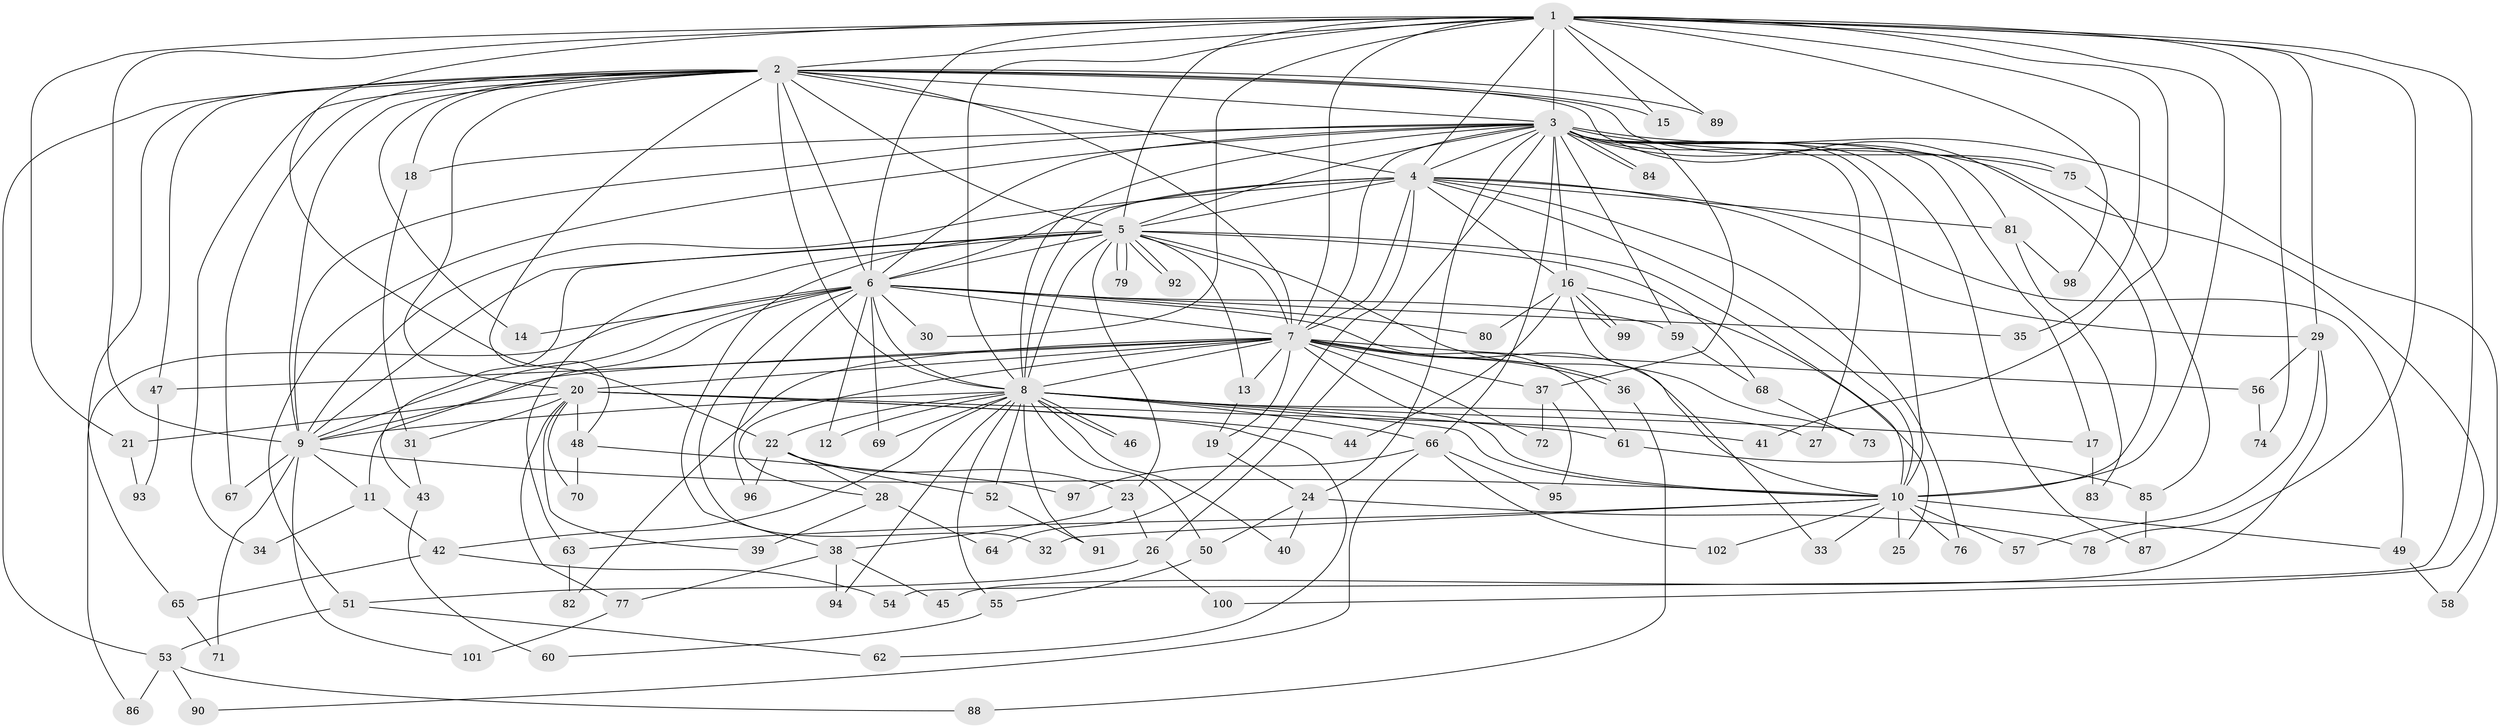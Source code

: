 // coarse degree distribution, {17: 0.07317073170731707, 3: 0.2682926829268293, 6: 0.04878048780487805, 15: 0.07317073170731707, 2: 0.12195121951219512, 10: 0.024390243902439025, 4: 0.14634146341463414, 9: 0.024390243902439025, 1: 0.12195121951219512, 14: 0.024390243902439025, 5: 0.04878048780487805, 7: 0.024390243902439025}
// Generated by graph-tools (version 1.1) at 2025/36/03/04/25 23:36:35]
// undirected, 102 vertices, 229 edges
graph export_dot {
  node [color=gray90,style=filled];
  1;
  2;
  3;
  4;
  5;
  6;
  7;
  8;
  9;
  10;
  11;
  12;
  13;
  14;
  15;
  16;
  17;
  18;
  19;
  20;
  21;
  22;
  23;
  24;
  25;
  26;
  27;
  28;
  29;
  30;
  31;
  32;
  33;
  34;
  35;
  36;
  37;
  38;
  39;
  40;
  41;
  42;
  43;
  44;
  45;
  46;
  47;
  48;
  49;
  50;
  51;
  52;
  53;
  54;
  55;
  56;
  57;
  58;
  59;
  60;
  61;
  62;
  63;
  64;
  65;
  66;
  67;
  68;
  69;
  70;
  71;
  72;
  73;
  74;
  75;
  76;
  77;
  78;
  79;
  80;
  81;
  82;
  83;
  84;
  85;
  86;
  87;
  88;
  89;
  90;
  91;
  92;
  93;
  94;
  95;
  96;
  97;
  98;
  99;
  100;
  101;
  102;
  1 -- 2;
  1 -- 3;
  1 -- 4;
  1 -- 5;
  1 -- 6;
  1 -- 7;
  1 -- 8;
  1 -- 9;
  1 -- 10;
  1 -- 15;
  1 -- 21;
  1 -- 22;
  1 -- 29;
  1 -- 30;
  1 -- 35;
  1 -- 41;
  1 -- 54;
  1 -- 74;
  1 -- 78;
  1 -- 89;
  1 -- 98;
  2 -- 3;
  2 -- 4;
  2 -- 5;
  2 -- 6;
  2 -- 7;
  2 -- 8;
  2 -- 9;
  2 -- 10;
  2 -- 14;
  2 -- 15;
  2 -- 18;
  2 -- 20;
  2 -- 34;
  2 -- 47;
  2 -- 48;
  2 -- 53;
  2 -- 65;
  2 -- 67;
  2 -- 75;
  2 -- 89;
  3 -- 4;
  3 -- 5;
  3 -- 6;
  3 -- 7;
  3 -- 8;
  3 -- 9;
  3 -- 10;
  3 -- 16;
  3 -- 17;
  3 -- 18;
  3 -- 24;
  3 -- 26;
  3 -- 27;
  3 -- 37;
  3 -- 51;
  3 -- 58;
  3 -- 59;
  3 -- 66;
  3 -- 75;
  3 -- 81;
  3 -- 84;
  3 -- 84;
  3 -- 87;
  3 -- 100;
  4 -- 5;
  4 -- 6;
  4 -- 7;
  4 -- 8;
  4 -- 9;
  4 -- 10;
  4 -- 16;
  4 -- 29;
  4 -- 49;
  4 -- 64;
  4 -- 76;
  4 -- 81;
  5 -- 6;
  5 -- 7;
  5 -- 8;
  5 -- 9;
  5 -- 10;
  5 -- 13;
  5 -- 23;
  5 -- 38;
  5 -- 43;
  5 -- 63;
  5 -- 68;
  5 -- 73;
  5 -- 79;
  5 -- 79;
  5 -- 92;
  5 -- 92;
  6 -- 7;
  6 -- 8;
  6 -- 9;
  6 -- 10;
  6 -- 11;
  6 -- 12;
  6 -- 14;
  6 -- 30;
  6 -- 32;
  6 -- 35;
  6 -- 59;
  6 -- 69;
  6 -- 80;
  6 -- 86;
  6 -- 96;
  7 -- 8;
  7 -- 9;
  7 -- 10;
  7 -- 13;
  7 -- 19;
  7 -- 20;
  7 -- 28;
  7 -- 36;
  7 -- 36;
  7 -- 37;
  7 -- 47;
  7 -- 56;
  7 -- 61;
  7 -- 72;
  7 -- 82;
  8 -- 9;
  8 -- 10;
  8 -- 12;
  8 -- 17;
  8 -- 22;
  8 -- 27;
  8 -- 40;
  8 -- 42;
  8 -- 46;
  8 -- 46;
  8 -- 50;
  8 -- 52;
  8 -- 55;
  8 -- 61;
  8 -- 66;
  8 -- 69;
  8 -- 91;
  8 -- 94;
  9 -- 10;
  9 -- 11;
  9 -- 67;
  9 -- 71;
  9 -- 101;
  10 -- 25;
  10 -- 32;
  10 -- 33;
  10 -- 49;
  10 -- 57;
  10 -- 63;
  10 -- 76;
  10 -- 102;
  11 -- 34;
  11 -- 42;
  13 -- 19;
  16 -- 25;
  16 -- 33;
  16 -- 44;
  16 -- 80;
  16 -- 99;
  16 -- 99;
  17 -- 83;
  18 -- 31;
  19 -- 24;
  20 -- 21;
  20 -- 31;
  20 -- 39;
  20 -- 41;
  20 -- 44;
  20 -- 48;
  20 -- 62;
  20 -- 70;
  20 -- 77;
  21 -- 93;
  22 -- 23;
  22 -- 28;
  22 -- 52;
  22 -- 96;
  23 -- 26;
  23 -- 38;
  24 -- 40;
  24 -- 50;
  24 -- 78;
  26 -- 51;
  26 -- 100;
  28 -- 39;
  28 -- 64;
  29 -- 45;
  29 -- 56;
  29 -- 57;
  31 -- 43;
  36 -- 88;
  37 -- 72;
  37 -- 95;
  38 -- 45;
  38 -- 77;
  38 -- 94;
  42 -- 54;
  42 -- 65;
  43 -- 60;
  47 -- 93;
  48 -- 70;
  48 -- 97;
  49 -- 58;
  50 -- 55;
  51 -- 53;
  51 -- 62;
  52 -- 91;
  53 -- 86;
  53 -- 88;
  53 -- 90;
  55 -- 60;
  56 -- 74;
  59 -- 68;
  61 -- 85;
  63 -- 82;
  65 -- 71;
  66 -- 90;
  66 -- 95;
  66 -- 97;
  66 -- 102;
  68 -- 73;
  75 -- 85;
  77 -- 101;
  81 -- 83;
  81 -- 98;
  85 -- 87;
}
